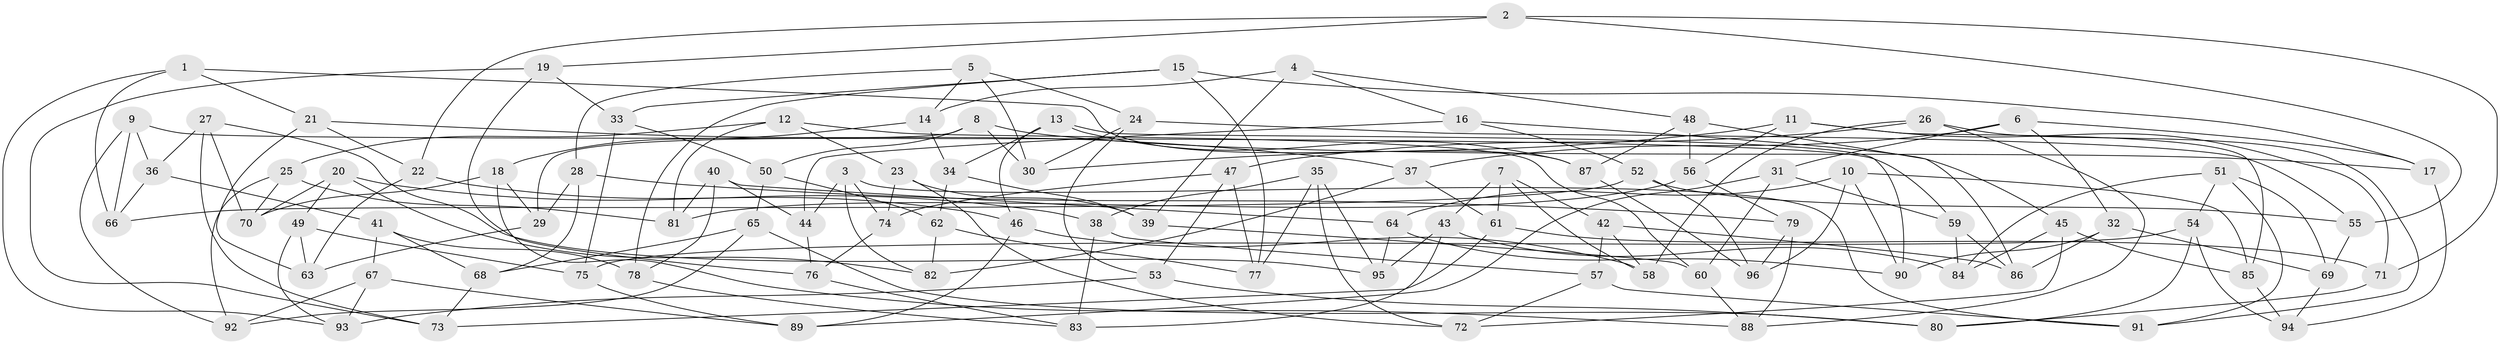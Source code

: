 // Generated by graph-tools (version 1.1) at 2025/57/03/09/25 04:57:05]
// undirected, 96 vertices, 192 edges
graph export_dot {
graph [start="1"]
  node [color=gray90,style=filled];
  1;
  2;
  3;
  4;
  5;
  6;
  7;
  8;
  9;
  10;
  11;
  12;
  13;
  14;
  15;
  16;
  17;
  18;
  19;
  20;
  21;
  22;
  23;
  24;
  25;
  26;
  27;
  28;
  29;
  30;
  31;
  32;
  33;
  34;
  35;
  36;
  37;
  38;
  39;
  40;
  41;
  42;
  43;
  44;
  45;
  46;
  47;
  48;
  49;
  50;
  51;
  52;
  53;
  54;
  55;
  56;
  57;
  58;
  59;
  60;
  61;
  62;
  63;
  64;
  65;
  66;
  67;
  68;
  69;
  70;
  71;
  72;
  73;
  74;
  75;
  76;
  77;
  78;
  79;
  80;
  81;
  82;
  83;
  84;
  85;
  86;
  87;
  88;
  89;
  90;
  91;
  92;
  93;
  94;
  95;
  96;
  1 -- 66;
  1 -- 21;
  1 -- 93;
  1 -- 87;
  2 -- 19;
  2 -- 71;
  2 -- 55;
  2 -- 22;
  3 -- 82;
  3 -- 44;
  3 -- 74;
  3 -- 91;
  4 -- 16;
  4 -- 48;
  4 -- 39;
  4 -- 14;
  5 -- 24;
  5 -- 28;
  5 -- 14;
  5 -- 30;
  6 -- 37;
  6 -- 17;
  6 -- 32;
  6 -- 31;
  7 -- 58;
  7 -- 61;
  7 -- 43;
  7 -- 42;
  8 -- 29;
  8 -- 50;
  8 -- 17;
  8 -- 30;
  9 -- 66;
  9 -- 92;
  9 -- 59;
  9 -- 36;
  10 -- 90;
  10 -- 96;
  10 -- 64;
  10 -- 85;
  11 -- 56;
  11 -- 71;
  11 -- 30;
  11 -- 85;
  12 -- 25;
  12 -- 60;
  12 -- 81;
  12 -- 23;
  13 -- 90;
  13 -- 87;
  13 -- 46;
  13 -- 34;
  14 -- 34;
  14 -- 18;
  15 -- 77;
  15 -- 78;
  15 -- 17;
  15 -- 33;
  16 -- 45;
  16 -- 52;
  16 -- 44;
  17 -- 94;
  18 -- 70;
  18 -- 88;
  18 -- 29;
  19 -- 33;
  19 -- 76;
  19 -- 73;
  20 -- 38;
  20 -- 70;
  20 -- 49;
  20 -- 82;
  21 -- 37;
  21 -- 63;
  21 -- 22;
  22 -- 63;
  22 -- 46;
  23 -- 72;
  23 -- 74;
  23 -- 39;
  24 -- 53;
  24 -- 30;
  24 -- 55;
  25 -- 92;
  25 -- 81;
  25 -- 70;
  26 -- 91;
  26 -- 47;
  26 -- 88;
  26 -- 58;
  27 -- 70;
  27 -- 73;
  27 -- 36;
  27 -- 95;
  28 -- 68;
  28 -- 79;
  28 -- 29;
  29 -- 63;
  31 -- 60;
  31 -- 59;
  31 -- 89;
  32 -- 69;
  32 -- 86;
  32 -- 90;
  33 -- 50;
  33 -- 75;
  34 -- 62;
  34 -- 39;
  35 -- 38;
  35 -- 95;
  35 -- 72;
  35 -- 77;
  36 -- 66;
  36 -- 41;
  37 -- 82;
  37 -- 61;
  38 -- 57;
  38 -- 83;
  39 -- 60;
  40 -- 44;
  40 -- 81;
  40 -- 78;
  40 -- 64;
  41 -- 67;
  41 -- 78;
  41 -- 68;
  42 -- 58;
  42 -- 86;
  42 -- 57;
  43 -- 83;
  43 -- 95;
  43 -- 84;
  44 -- 76;
  45 -- 72;
  45 -- 84;
  45 -- 85;
  46 -- 89;
  46 -- 58;
  47 -- 74;
  47 -- 77;
  47 -- 53;
  48 -- 87;
  48 -- 86;
  48 -- 56;
  49 -- 93;
  49 -- 75;
  49 -- 63;
  50 -- 65;
  50 -- 62;
  51 -- 54;
  51 -- 91;
  51 -- 84;
  51 -- 69;
  52 -- 96;
  52 -- 66;
  52 -- 55;
  53 -- 80;
  53 -- 93;
  54 -- 75;
  54 -- 94;
  54 -- 80;
  55 -- 69;
  56 -- 81;
  56 -- 79;
  57 -- 72;
  57 -- 91;
  59 -- 86;
  59 -- 84;
  60 -- 88;
  61 -- 73;
  61 -- 71;
  62 -- 77;
  62 -- 82;
  64 -- 90;
  64 -- 95;
  65 -- 80;
  65 -- 68;
  65 -- 92;
  67 -- 92;
  67 -- 93;
  67 -- 89;
  68 -- 73;
  69 -- 94;
  71 -- 80;
  74 -- 76;
  75 -- 89;
  76 -- 83;
  78 -- 83;
  79 -- 88;
  79 -- 96;
  85 -- 94;
  87 -- 96;
}
